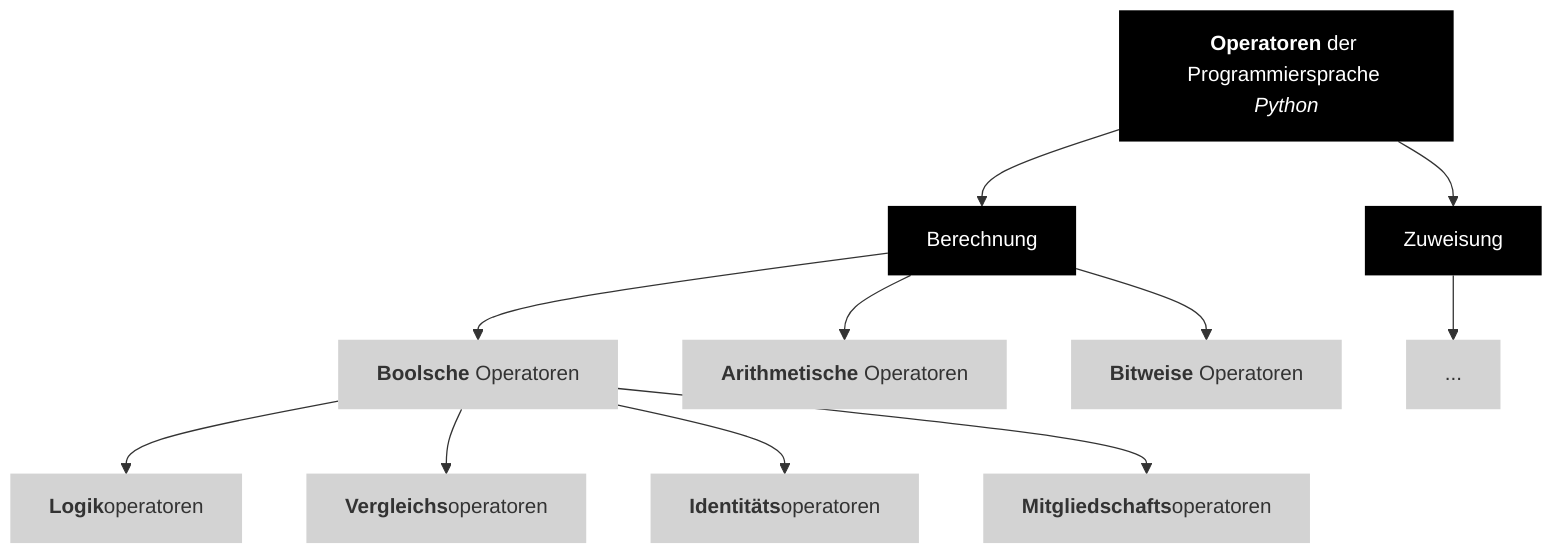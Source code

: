 flowchart TB

    Operatoren["<b>Operatoren</b> der Programmiersprache <i>Python</i>"]

    Operatoren --> Berechnung
    Operatoren --> Zuweisung

    Berechnung --> Boolsch["<b>Boolsche</b> Operatoren"]
    Berechnung --> Arithmetisch["<b>Arithmetische</b> Operatoren"]
    Berechnung --> Bitweise["<b>Bitweise</b> Operatoren"]

    Boolsch --> Logik["<b>Logik</b>operatoren"]
    Boolsch --> Vergleich["<b>Vergleichs</b>operatoren"]
    Boolsch --> Identity["<b>Identitäts</b>operatoren"]
    Boolsch --> Membership["<b>Mitgliedschafts</b>operatoren"]

    Zuweisung --> More["..."]

    style Operatoren fill:black,color:white,stroke-width:0px
    style Berechnung fill:black,color:white,stroke-width:0px
    style Zuweisung fill:black,color:white,stroke-width:0px

    style Boolsch fill:lightgray,stroke-width:0px
    style Arithmetisch fill:lightgray,stroke-width:0px
    style Bitweise fill:lightgray,stroke-width:0px
    style Logik fill:lightgray,stroke-width:0px
    style Vergleich fill:lightgray,stroke-width:0px
    style Identity fill:lightgray,stroke-width:0px
    style Membership fill:lightgray,stroke-width:0px
    style More fill:lightgray,stroke-width:0px
